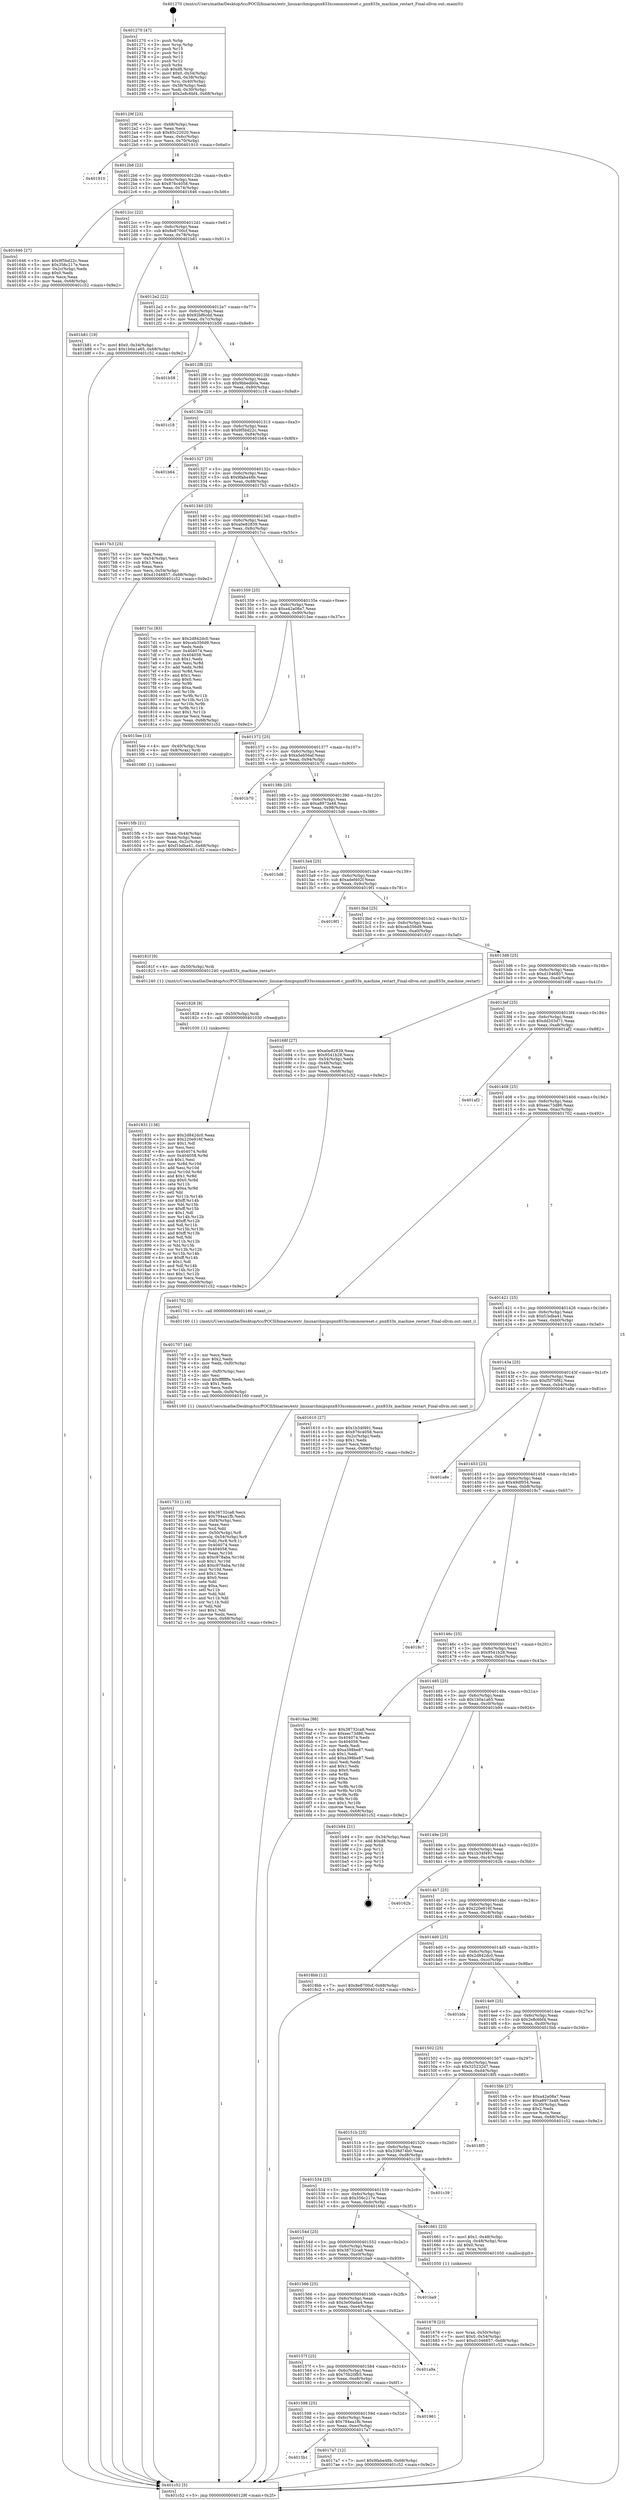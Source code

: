 digraph "0x401270" {
  label = "0x401270 (/mnt/c/Users/mathe/Desktop/tcc/POCII/binaries/extr_linuxarchmipspnx833xcommonreset.c_pnx833x_machine_restart_Final-ollvm.out::main(0))"
  labelloc = "t"
  node[shape=record]

  Entry [label="",width=0.3,height=0.3,shape=circle,fillcolor=black,style=filled]
  "0x40129f" [label="{
     0x40129f [23]\l
     | [instrs]\l
     &nbsp;&nbsp;0x40129f \<+3\>: mov -0x68(%rbp),%eax\l
     &nbsp;&nbsp;0x4012a2 \<+2\>: mov %eax,%ecx\l
     &nbsp;&nbsp;0x4012a4 \<+6\>: sub $0x85c22020,%ecx\l
     &nbsp;&nbsp;0x4012aa \<+3\>: mov %eax,-0x6c(%rbp)\l
     &nbsp;&nbsp;0x4012ad \<+3\>: mov %ecx,-0x70(%rbp)\l
     &nbsp;&nbsp;0x4012b0 \<+6\>: je 0000000000401910 \<main+0x6a0\>\l
  }"]
  "0x401910" [label="{
     0x401910\l
  }", style=dashed]
  "0x4012b6" [label="{
     0x4012b6 [22]\l
     | [instrs]\l
     &nbsp;&nbsp;0x4012b6 \<+5\>: jmp 00000000004012bb \<main+0x4b\>\l
     &nbsp;&nbsp;0x4012bb \<+3\>: mov -0x6c(%rbp),%eax\l
     &nbsp;&nbsp;0x4012be \<+5\>: sub $0x876c4058,%eax\l
     &nbsp;&nbsp;0x4012c3 \<+3\>: mov %eax,-0x74(%rbp)\l
     &nbsp;&nbsp;0x4012c6 \<+6\>: je 0000000000401646 \<main+0x3d6\>\l
  }"]
  Exit [label="",width=0.3,height=0.3,shape=circle,fillcolor=black,style=filled,peripheries=2]
  "0x401646" [label="{
     0x401646 [27]\l
     | [instrs]\l
     &nbsp;&nbsp;0x401646 \<+5\>: mov $0x9f5bd22c,%eax\l
     &nbsp;&nbsp;0x40164b \<+5\>: mov $0x356c217e,%ecx\l
     &nbsp;&nbsp;0x401650 \<+3\>: mov -0x2c(%rbp),%edx\l
     &nbsp;&nbsp;0x401653 \<+3\>: cmp $0x0,%edx\l
     &nbsp;&nbsp;0x401656 \<+3\>: cmove %ecx,%eax\l
     &nbsp;&nbsp;0x401659 \<+3\>: mov %eax,-0x68(%rbp)\l
     &nbsp;&nbsp;0x40165c \<+5\>: jmp 0000000000401c52 \<main+0x9e2\>\l
  }"]
  "0x4012cc" [label="{
     0x4012cc [22]\l
     | [instrs]\l
     &nbsp;&nbsp;0x4012cc \<+5\>: jmp 00000000004012d1 \<main+0x61\>\l
     &nbsp;&nbsp;0x4012d1 \<+3\>: mov -0x6c(%rbp),%eax\l
     &nbsp;&nbsp;0x4012d4 \<+5\>: sub $0x8e8700cf,%eax\l
     &nbsp;&nbsp;0x4012d9 \<+3\>: mov %eax,-0x78(%rbp)\l
     &nbsp;&nbsp;0x4012dc \<+6\>: je 0000000000401b81 \<main+0x911\>\l
  }"]
  "0x401831" [label="{
     0x401831 [138]\l
     | [instrs]\l
     &nbsp;&nbsp;0x401831 \<+5\>: mov $0x2d842dc0,%eax\l
     &nbsp;&nbsp;0x401836 \<+5\>: mov $0x220e916f,%ecx\l
     &nbsp;&nbsp;0x40183b \<+2\>: mov $0x1,%dl\l
     &nbsp;&nbsp;0x40183d \<+2\>: xor %esi,%esi\l
     &nbsp;&nbsp;0x40183f \<+8\>: mov 0x404074,%r8d\l
     &nbsp;&nbsp;0x401847 \<+8\>: mov 0x404058,%r9d\l
     &nbsp;&nbsp;0x40184f \<+3\>: sub $0x1,%esi\l
     &nbsp;&nbsp;0x401852 \<+3\>: mov %r8d,%r10d\l
     &nbsp;&nbsp;0x401855 \<+3\>: add %esi,%r10d\l
     &nbsp;&nbsp;0x401858 \<+4\>: imul %r10d,%r8d\l
     &nbsp;&nbsp;0x40185c \<+4\>: and $0x1,%r8d\l
     &nbsp;&nbsp;0x401860 \<+4\>: cmp $0x0,%r8d\l
     &nbsp;&nbsp;0x401864 \<+4\>: sete %r11b\l
     &nbsp;&nbsp;0x401868 \<+4\>: cmp $0xa,%r9d\l
     &nbsp;&nbsp;0x40186c \<+3\>: setl %bl\l
     &nbsp;&nbsp;0x40186f \<+3\>: mov %r11b,%r14b\l
     &nbsp;&nbsp;0x401872 \<+4\>: xor $0xff,%r14b\l
     &nbsp;&nbsp;0x401876 \<+3\>: mov %bl,%r15b\l
     &nbsp;&nbsp;0x401879 \<+4\>: xor $0xff,%r15b\l
     &nbsp;&nbsp;0x40187d \<+3\>: xor $0x1,%dl\l
     &nbsp;&nbsp;0x401880 \<+3\>: mov %r14b,%r12b\l
     &nbsp;&nbsp;0x401883 \<+4\>: and $0xff,%r12b\l
     &nbsp;&nbsp;0x401887 \<+3\>: and %dl,%r11b\l
     &nbsp;&nbsp;0x40188a \<+3\>: mov %r15b,%r13b\l
     &nbsp;&nbsp;0x40188d \<+4\>: and $0xff,%r13b\l
     &nbsp;&nbsp;0x401891 \<+2\>: and %dl,%bl\l
     &nbsp;&nbsp;0x401893 \<+3\>: or %r11b,%r12b\l
     &nbsp;&nbsp;0x401896 \<+3\>: or %bl,%r13b\l
     &nbsp;&nbsp;0x401899 \<+3\>: xor %r13b,%r12b\l
     &nbsp;&nbsp;0x40189c \<+3\>: or %r15b,%r14b\l
     &nbsp;&nbsp;0x40189f \<+4\>: xor $0xff,%r14b\l
     &nbsp;&nbsp;0x4018a3 \<+3\>: or $0x1,%dl\l
     &nbsp;&nbsp;0x4018a6 \<+3\>: and %dl,%r14b\l
     &nbsp;&nbsp;0x4018a9 \<+3\>: or %r14b,%r12b\l
     &nbsp;&nbsp;0x4018ac \<+4\>: test $0x1,%r12b\l
     &nbsp;&nbsp;0x4018b0 \<+3\>: cmovne %ecx,%eax\l
     &nbsp;&nbsp;0x4018b3 \<+3\>: mov %eax,-0x68(%rbp)\l
     &nbsp;&nbsp;0x4018b6 \<+5\>: jmp 0000000000401c52 \<main+0x9e2\>\l
  }"]
  "0x401b81" [label="{
     0x401b81 [19]\l
     | [instrs]\l
     &nbsp;&nbsp;0x401b81 \<+7\>: movl $0x0,-0x34(%rbp)\l
     &nbsp;&nbsp;0x401b88 \<+7\>: movl $0x1b0a1a65,-0x68(%rbp)\l
     &nbsp;&nbsp;0x401b8f \<+5\>: jmp 0000000000401c52 \<main+0x9e2\>\l
  }"]
  "0x4012e2" [label="{
     0x4012e2 [22]\l
     | [instrs]\l
     &nbsp;&nbsp;0x4012e2 \<+5\>: jmp 00000000004012e7 \<main+0x77\>\l
     &nbsp;&nbsp;0x4012e7 \<+3\>: mov -0x6c(%rbp),%eax\l
     &nbsp;&nbsp;0x4012ea \<+5\>: sub $0x92bf6cdd,%eax\l
     &nbsp;&nbsp;0x4012ef \<+3\>: mov %eax,-0x7c(%rbp)\l
     &nbsp;&nbsp;0x4012f2 \<+6\>: je 0000000000401b58 \<main+0x8e8\>\l
  }"]
  "0x401828" [label="{
     0x401828 [9]\l
     | [instrs]\l
     &nbsp;&nbsp;0x401828 \<+4\>: mov -0x50(%rbp),%rdi\l
     &nbsp;&nbsp;0x40182c \<+5\>: call 0000000000401030 \<free@plt\>\l
     | [calls]\l
     &nbsp;&nbsp;0x401030 \{1\} (unknown)\l
  }"]
  "0x401b58" [label="{
     0x401b58\l
  }", style=dashed]
  "0x4012f8" [label="{
     0x4012f8 [22]\l
     | [instrs]\l
     &nbsp;&nbsp;0x4012f8 \<+5\>: jmp 00000000004012fd \<main+0x8d\>\l
     &nbsp;&nbsp;0x4012fd \<+3\>: mov -0x6c(%rbp),%eax\l
     &nbsp;&nbsp;0x401300 \<+5\>: sub $0x9bbedb0a,%eax\l
     &nbsp;&nbsp;0x401305 \<+3\>: mov %eax,-0x80(%rbp)\l
     &nbsp;&nbsp;0x401308 \<+6\>: je 0000000000401c18 \<main+0x9a8\>\l
  }"]
  "0x4015b1" [label="{
     0x4015b1\l
  }", style=dashed]
  "0x401c18" [label="{
     0x401c18\l
  }", style=dashed]
  "0x40130e" [label="{
     0x40130e [25]\l
     | [instrs]\l
     &nbsp;&nbsp;0x40130e \<+5\>: jmp 0000000000401313 \<main+0xa3\>\l
     &nbsp;&nbsp;0x401313 \<+3\>: mov -0x6c(%rbp),%eax\l
     &nbsp;&nbsp;0x401316 \<+5\>: sub $0x9f5bd22c,%eax\l
     &nbsp;&nbsp;0x40131b \<+6\>: mov %eax,-0x84(%rbp)\l
     &nbsp;&nbsp;0x401321 \<+6\>: je 0000000000401b64 \<main+0x8f4\>\l
  }"]
  "0x4017a7" [label="{
     0x4017a7 [12]\l
     | [instrs]\l
     &nbsp;&nbsp;0x4017a7 \<+7\>: movl $0x9faba48b,-0x68(%rbp)\l
     &nbsp;&nbsp;0x4017ae \<+5\>: jmp 0000000000401c52 \<main+0x9e2\>\l
  }"]
  "0x401b64" [label="{
     0x401b64\l
  }", style=dashed]
  "0x401327" [label="{
     0x401327 [25]\l
     | [instrs]\l
     &nbsp;&nbsp;0x401327 \<+5\>: jmp 000000000040132c \<main+0xbc\>\l
     &nbsp;&nbsp;0x40132c \<+3\>: mov -0x6c(%rbp),%eax\l
     &nbsp;&nbsp;0x40132f \<+5\>: sub $0x9faba48b,%eax\l
     &nbsp;&nbsp;0x401334 \<+6\>: mov %eax,-0x88(%rbp)\l
     &nbsp;&nbsp;0x40133a \<+6\>: je 00000000004017b3 \<main+0x543\>\l
  }"]
  "0x401598" [label="{
     0x401598 [25]\l
     | [instrs]\l
     &nbsp;&nbsp;0x401598 \<+5\>: jmp 000000000040159d \<main+0x32d\>\l
     &nbsp;&nbsp;0x40159d \<+3\>: mov -0x6c(%rbp),%eax\l
     &nbsp;&nbsp;0x4015a0 \<+5\>: sub $0x794aa1fb,%eax\l
     &nbsp;&nbsp;0x4015a5 \<+6\>: mov %eax,-0xec(%rbp)\l
     &nbsp;&nbsp;0x4015ab \<+6\>: je 00000000004017a7 \<main+0x537\>\l
  }"]
  "0x4017b3" [label="{
     0x4017b3 [25]\l
     | [instrs]\l
     &nbsp;&nbsp;0x4017b3 \<+2\>: xor %eax,%eax\l
     &nbsp;&nbsp;0x4017b5 \<+3\>: mov -0x54(%rbp),%ecx\l
     &nbsp;&nbsp;0x4017b8 \<+3\>: sub $0x1,%eax\l
     &nbsp;&nbsp;0x4017bb \<+2\>: sub %eax,%ecx\l
     &nbsp;&nbsp;0x4017bd \<+3\>: mov %ecx,-0x54(%rbp)\l
     &nbsp;&nbsp;0x4017c0 \<+7\>: movl $0xd1046857,-0x68(%rbp)\l
     &nbsp;&nbsp;0x4017c7 \<+5\>: jmp 0000000000401c52 \<main+0x9e2\>\l
  }"]
  "0x401340" [label="{
     0x401340 [25]\l
     | [instrs]\l
     &nbsp;&nbsp;0x401340 \<+5\>: jmp 0000000000401345 \<main+0xd5\>\l
     &nbsp;&nbsp;0x401345 \<+3\>: mov -0x6c(%rbp),%eax\l
     &nbsp;&nbsp;0x401348 \<+5\>: sub $0xa0e82839,%eax\l
     &nbsp;&nbsp;0x40134d \<+6\>: mov %eax,-0x8c(%rbp)\l
     &nbsp;&nbsp;0x401353 \<+6\>: je 00000000004017cc \<main+0x55c\>\l
  }"]
  "0x401961" [label="{
     0x401961\l
  }", style=dashed]
  "0x4017cc" [label="{
     0x4017cc [83]\l
     | [instrs]\l
     &nbsp;&nbsp;0x4017cc \<+5\>: mov $0x2d842dc0,%eax\l
     &nbsp;&nbsp;0x4017d1 \<+5\>: mov $0xceb356d9,%ecx\l
     &nbsp;&nbsp;0x4017d6 \<+2\>: xor %edx,%edx\l
     &nbsp;&nbsp;0x4017d8 \<+7\>: mov 0x404074,%esi\l
     &nbsp;&nbsp;0x4017df \<+7\>: mov 0x404058,%edi\l
     &nbsp;&nbsp;0x4017e6 \<+3\>: sub $0x1,%edx\l
     &nbsp;&nbsp;0x4017e9 \<+3\>: mov %esi,%r8d\l
     &nbsp;&nbsp;0x4017ec \<+3\>: add %edx,%r8d\l
     &nbsp;&nbsp;0x4017ef \<+4\>: imul %r8d,%esi\l
     &nbsp;&nbsp;0x4017f3 \<+3\>: and $0x1,%esi\l
     &nbsp;&nbsp;0x4017f6 \<+3\>: cmp $0x0,%esi\l
     &nbsp;&nbsp;0x4017f9 \<+4\>: sete %r9b\l
     &nbsp;&nbsp;0x4017fd \<+3\>: cmp $0xa,%edi\l
     &nbsp;&nbsp;0x401800 \<+4\>: setl %r10b\l
     &nbsp;&nbsp;0x401804 \<+3\>: mov %r9b,%r11b\l
     &nbsp;&nbsp;0x401807 \<+3\>: and %r10b,%r11b\l
     &nbsp;&nbsp;0x40180a \<+3\>: xor %r10b,%r9b\l
     &nbsp;&nbsp;0x40180d \<+3\>: or %r9b,%r11b\l
     &nbsp;&nbsp;0x401810 \<+4\>: test $0x1,%r11b\l
     &nbsp;&nbsp;0x401814 \<+3\>: cmovne %ecx,%eax\l
     &nbsp;&nbsp;0x401817 \<+3\>: mov %eax,-0x68(%rbp)\l
     &nbsp;&nbsp;0x40181a \<+5\>: jmp 0000000000401c52 \<main+0x9e2\>\l
  }"]
  "0x401359" [label="{
     0x401359 [25]\l
     | [instrs]\l
     &nbsp;&nbsp;0x401359 \<+5\>: jmp 000000000040135e \<main+0xee\>\l
     &nbsp;&nbsp;0x40135e \<+3\>: mov -0x6c(%rbp),%eax\l
     &nbsp;&nbsp;0x401361 \<+5\>: sub $0xa42a08a7,%eax\l
     &nbsp;&nbsp;0x401366 \<+6\>: mov %eax,-0x90(%rbp)\l
     &nbsp;&nbsp;0x40136c \<+6\>: je 00000000004015ee \<main+0x37e\>\l
  }"]
  "0x40157f" [label="{
     0x40157f [25]\l
     | [instrs]\l
     &nbsp;&nbsp;0x40157f \<+5\>: jmp 0000000000401584 \<main+0x314\>\l
     &nbsp;&nbsp;0x401584 \<+3\>: mov -0x6c(%rbp),%eax\l
     &nbsp;&nbsp;0x401587 \<+5\>: sub $0x75b20fb5,%eax\l
     &nbsp;&nbsp;0x40158c \<+6\>: mov %eax,-0xe8(%rbp)\l
     &nbsp;&nbsp;0x401592 \<+6\>: je 0000000000401961 \<main+0x6f1\>\l
  }"]
  "0x4015ee" [label="{
     0x4015ee [13]\l
     | [instrs]\l
     &nbsp;&nbsp;0x4015ee \<+4\>: mov -0x40(%rbp),%rax\l
     &nbsp;&nbsp;0x4015f2 \<+4\>: mov 0x8(%rax),%rdi\l
     &nbsp;&nbsp;0x4015f6 \<+5\>: call 0000000000401060 \<atoi@plt\>\l
     | [calls]\l
     &nbsp;&nbsp;0x401060 \{1\} (unknown)\l
  }"]
  "0x401372" [label="{
     0x401372 [25]\l
     | [instrs]\l
     &nbsp;&nbsp;0x401372 \<+5\>: jmp 0000000000401377 \<main+0x107\>\l
     &nbsp;&nbsp;0x401377 \<+3\>: mov -0x6c(%rbp),%eax\l
     &nbsp;&nbsp;0x40137a \<+5\>: sub $0xa5eb56af,%eax\l
     &nbsp;&nbsp;0x40137f \<+6\>: mov %eax,-0x94(%rbp)\l
     &nbsp;&nbsp;0x401385 \<+6\>: je 0000000000401b70 \<main+0x900\>\l
  }"]
  "0x401a9a" [label="{
     0x401a9a\l
  }", style=dashed]
  "0x401b70" [label="{
     0x401b70\l
  }", style=dashed]
  "0x40138b" [label="{
     0x40138b [25]\l
     | [instrs]\l
     &nbsp;&nbsp;0x40138b \<+5\>: jmp 0000000000401390 \<main+0x120\>\l
     &nbsp;&nbsp;0x401390 \<+3\>: mov -0x6c(%rbp),%eax\l
     &nbsp;&nbsp;0x401393 \<+5\>: sub $0xa8973a48,%eax\l
     &nbsp;&nbsp;0x401398 \<+6\>: mov %eax,-0x98(%rbp)\l
     &nbsp;&nbsp;0x40139e \<+6\>: je 00000000004015d6 \<main+0x366\>\l
  }"]
  "0x401566" [label="{
     0x401566 [25]\l
     | [instrs]\l
     &nbsp;&nbsp;0x401566 \<+5\>: jmp 000000000040156b \<main+0x2fb\>\l
     &nbsp;&nbsp;0x40156b \<+3\>: mov -0x6c(%rbp),%eax\l
     &nbsp;&nbsp;0x40156e \<+5\>: sub $0x3e00ada4,%eax\l
     &nbsp;&nbsp;0x401573 \<+6\>: mov %eax,-0xe4(%rbp)\l
     &nbsp;&nbsp;0x401579 \<+6\>: je 0000000000401a9a \<main+0x82a\>\l
  }"]
  "0x4015d6" [label="{
     0x4015d6\l
  }", style=dashed]
  "0x4013a4" [label="{
     0x4013a4 [25]\l
     | [instrs]\l
     &nbsp;&nbsp;0x4013a4 \<+5\>: jmp 00000000004013a9 \<main+0x139\>\l
     &nbsp;&nbsp;0x4013a9 \<+3\>: mov -0x6c(%rbp),%eax\l
     &nbsp;&nbsp;0x4013ac \<+5\>: sub $0xadef402f,%eax\l
     &nbsp;&nbsp;0x4013b1 \<+6\>: mov %eax,-0x9c(%rbp)\l
     &nbsp;&nbsp;0x4013b7 \<+6\>: je 00000000004019f1 \<main+0x781\>\l
  }"]
  "0x401ba9" [label="{
     0x401ba9\l
  }", style=dashed]
  "0x4019f1" [label="{
     0x4019f1\l
  }", style=dashed]
  "0x4013bd" [label="{
     0x4013bd [25]\l
     | [instrs]\l
     &nbsp;&nbsp;0x4013bd \<+5\>: jmp 00000000004013c2 \<main+0x152\>\l
     &nbsp;&nbsp;0x4013c2 \<+3\>: mov -0x6c(%rbp),%eax\l
     &nbsp;&nbsp;0x4013c5 \<+5\>: sub $0xceb356d9,%eax\l
     &nbsp;&nbsp;0x4013ca \<+6\>: mov %eax,-0xa0(%rbp)\l
     &nbsp;&nbsp;0x4013d0 \<+6\>: je 000000000040181f \<main+0x5af\>\l
  }"]
  "0x401733" [label="{
     0x401733 [116]\l
     | [instrs]\l
     &nbsp;&nbsp;0x401733 \<+5\>: mov $0x38732ca8,%ecx\l
     &nbsp;&nbsp;0x401738 \<+5\>: mov $0x794aa1fb,%edx\l
     &nbsp;&nbsp;0x40173d \<+6\>: mov -0xf4(%rbp),%esi\l
     &nbsp;&nbsp;0x401743 \<+3\>: imul %eax,%esi\l
     &nbsp;&nbsp;0x401746 \<+3\>: mov %sil,%dil\l
     &nbsp;&nbsp;0x401749 \<+4\>: mov -0x50(%rbp),%r8\l
     &nbsp;&nbsp;0x40174d \<+4\>: movslq -0x54(%rbp),%r9\l
     &nbsp;&nbsp;0x401751 \<+4\>: mov %dil,(%r8,%r9,1)\l
     &nbsp;&nbsp;0x401755 \<+7\>: mov 0x404074,%eax\l
     &nbsp;&nbsp;0x40175c \<+7\>: mov 0x404058,%esi\l
     &nbsp;&nbsp;0x401763 \<+3\>: mov %eax,%r10d\l
     &nbsp;&nbsp;0x401766 \<+7\>: sub $0xc978aba,%r10d\l
     &nbsp;&nbsp;0x40176d \<+4\>: sub $0x1,%r10d\l
     &nbsp;&nbsp;0x401771 \<+7\>: add $0xc978aba,%r10d\l
     &nbsp;&nbsp;0x401778 \<+4\>: imul %r10d,%eax\l
     &nbsp;&nbsp;0x40177c \<+3\>: and $0x1,%eax\l
     &nbsp;&nbsp;0x40177f \<+3\>: cmp $0x0,%eax\l
     &nbsp;&nbsp;0x401782 \<+4\>: sete %dil\l
     &nbsp;&nbsp;0x401786 \<+3\>: cmp $0xa,%esi\l
     &nbsp;&nbsp;0x401789 \<+4\>: setl %r11b\l
     &nbsp;&nbsp;0x40178d \<+3\>: mov %dil,%bl\l
     &nbsp;&nbsp;0x401790 \<+3\>: and %r11b,%bl\l
     &nbsp;&nbsp;0x401793 \<+3\>: xor %r11b,%dil\l
     &nbsp;&nbsp;0x401796 \<+3\>: or %dil,%bl\l
     &nbsp;&nbsp;0x401799 \<+3\>: test $0x1,%bl\l
     &nbsp;&nbsp;0x40179c \<+3\>: cmovne %edx,%ecx\l
     &nbsp;&nbsp;0x40179f \<+3\>: mov %ecx,-0x68(%rbp)\l
     &nbsp;&nbsp;0x4017a2 \<+5\>: jmp 0000000000401c52 \<main+0x9e2\>\l
  }"]
  "0x40181f" [label="{
     0x40181f [9]\l
     | [instrs]\l
     &nbsp;&nbsp;0x40181f \<+4\>: mov -0x50(%rbp),%rdi\l
     &nbsp;&nbsp;0x401823 \<+5\>: call 0000000000401240 \<pnx833x_machine_restart\>\l
     | [calls]\l
     &nbsp;&nbsp;0x401240 \{1\} (/mnt/c/Users/mathe/Desktop/tcc/POCII/binaries/extr_linuxarchmipspnx833xcommonreset.c_pnx833x_machine_restart_Final-ollvm.out::pnx833x_machine_restart)\l
  }"]
  "0x4013d6" [label="{
     0x4013d6 [25]\l
     | [instrs]\l
     &nbsp;&nbsp;0x4013d6 \<+5\>: jmp 00000000004013db \<main+0x16b\>\l
     &nbsp;&nbsp;0x4013db \<+3\>: mov -0x6c(%rbp),%eax\l
     &nbsp;&nbsp;0x4013de \<+5\>: sub $0xd1046857,%eax\l
     &nbsp;&nbsp;0x4013e3 \<+6\>: mov %eax,-0xa4(%rbp)\l
     &nbsp;&nbsp;0x4013e9 \<+6\>: je 000000000040168f \<main+0x41f\>\l
  }"]
  "0x401707" [label="{
     0x401707 [44]\l
     | [instrs]\l
     &nbsp;&nbsp;0x401707 \<+2\>: xor %ecx,%ecx\l
     &nbsp;&nbsp;0x401709 \<+5\>: mov $0x2,%edx\l
     &nbsp;&nbsp;0x40170e \<+6\>: mov %edx,-0xf0(%rbp)\l
     &nbsp;&nbsp;0x401714 \<+1\>: cltd\l
     &nbsp;&nbsp;0x401715 \<+6\>: mov -0xf0(%rbp),%esi\l
     &nbsp;&nbsp;0x40171b \<+2\>: idiv %esi\l
     &nbsp;&nbsp;0x40171d \<+6\>: imul $0xfffffffe,%edx,%edx\l
     &nbsp;&nbsp;0x401723 \<+3\>: sub $0x1,%ecx\l
     &nbsp;&nbsp;0x401726 \<+2\>: sub %ecx,%edx\l
     &nbsp;&nbsp;0x401728 \<+6\>: mov %edx,-0xf4(%rbp)\l
     &nbsp;&nbsp;0x40172e \<+5\>: call 0000000000401160 \<next_i\>\l
     | [calls]\l
     &nbsp;&nbsp;0x401160 \{1\} (/mnt/c/Users/mathe/Desktop/tcc/POCII/binaries/extr_linuxarchmipspnx833xcommonreset.c_pnx833x_machine_restart_Final-ollvm.out::next_i)\l
  }"]
  "0x40168f" [label="{
     0x40168f [27]\l
     | [instrs]\l
     &nbsp;&nbsp;0x40168f \<+5\>: mov $0xa0e82839,%eax\l
     &nbsp;&nbsp;0x401694 \<+5\>: mov $0x9541b28,%ecx\l
     &nbsp;&nbsp;0x401699 \<+3\>: mov -0x54(%rbp),%edx\l
     &nbsp;&nbsp;0x40169c \<+3\>: cmp -0x48(%rbp),%edx\l
     &nbsp;&nbsp;0x40169f \<+3\>: cmovl %ecx,%eax\l
     &nbsp;&nbsp;0x4016a2 \<+3\>: mov %eax,-0x68(%rbp)\l
     &nbsp;&nbsp;0x4016a5 \<+5\>: jmp 0000000000401c52 \<main+0x9e2\>\l
  }"]
  "0x4013ef" [label="{
     0x4013ef [25]\l
     | [instrs]\l
     &nbsp;&nbsp;0x4013ef \<+5\>: jmp 00000000004013f4 \<main+0x184\>\l
     &nbsp;&nbsp;0x4013f4 \<+3\>: mov -0x6c(%rbp),%eax\l
     &nbsp;&nbsp;0x4013f7 \<+5\>: sub $0xdd203d71,%eax\l
     &nbsp;&nbsp;0x4013fc \<+6\>: mov %eax,-0xa8(%rbp)\l
     &nbsp;&nbsp;0x401402 \<+6\>: je 0000000000401af2 \<main+0x882\>\l
  }"]
  "0x401678" [label="{
     0x401678 [23]\l
     | [instrs]\l
     &nbsp;&nbsp;0x401678 \<+4\>: mov %rax,-0x50(%rbp)\l
     &nbsp;&nbsp;0x40167c \<+7\>: movl $0x0,-0x54(%rbp)\l
     &nbsp;&nbsp;0x401683 \<+7\>: movl $0xd1046857,-0x68(%rbp)\l
     &nbsp;&nbsp;0x40168a \<+5\>: jmp 0000000000401c52 \<main+0x9e2\>\l
  }"]
  "0x401af2" [label="{
     0x401af2\l
  }", style=dashed]
  "0x401408" [label="{
     0x401408 [25]\l
     | [instrs]\l
     &nbsp;&nbsp;0x401408 \<+5\>: jmp 000000000040140d \<main+0x19d\>\l
     &nbsp;&nbsp;0x40140d \<+3\>: mov -0x6c(%rbp),%eax\l
     &nbsp;&nbsp;0x401410 \<+5\>: sub $0xeec73d86,%eax\l
     &nbsp;&nbsp;0x401415 \<+6\>: mov %eax,-0xac(%rbp)\l
     &nbsp;&nbsp;0x40141b \<+6\>: je 0000000000401702 \<main+0x492\>\l
  }"]
  "0x40154d" [label="{
     0x40154d [25]\l
     | [instrs]\l
     &nbsp;&nbsp;0x40154d \<+5\>: jmp 0000000000401552 \<main+0x2e2\>\l
     &nbsp;&nbsp;0x401552 \<+3\>: mov -0x6c(%rbp),%eax\l
     &nbsp;&nbsp;0x401555 \<+5\>: sub $0x38732ca8,%eax\l
     &nbsp;&nbsp;0x40155a \<+6\>: mov %eax,-0xe0(%rbp)\l
     &nbsp;&nbsp;0x401560 \<+6\>: je 0000000000401ba9 \<main+0x939\>\l
  }"]
  "0x401702" [label="{
     0x401702 [5]\l
     | [instrs]\l
     &nbsp;&nbsp;0x401702 \<+5\>: call 0000000000401160 \<next_i\>\l
     | [calls]\l
     &nbsp;&nbsp;0x401160 \{1\} (/mnt/c/Users/mathe/Desktop/tcc/POCII/binaries/extr_linuxarchmipspnx833xcommonreset.c_pnx833x_machine_restart_Final-ollvm.out::next_i)\l
  }"]
  "0x401421" [label="{
     0x401421 [25]\l
     | [instrs]\l
     &nbsp;&nbsp;0x401421 \<+5\>: jmp 0000000000401426 \<main+0x1b6\>\l
     &nbsp;&nbsp;0x401426 \<+3\>: mov -0x6c(%rbp),%eax\l
     &nbsp;&nbsp;0x401429 \<+5\>: sub $0xf1bdba41,%eax\l
     &nbsp;&nbsp;0x40142e \<+6\>: mov %eax,-0xb0(%rbp)\l
     &nbsp;&nbsp;0x401434 \<+6\>: je 0000000000401610 \<main+0x3a0\>\l
  }"]
  "0x401661" [label="{
     0x401661 [23]\l
     | [instrs]\l
     &nbsp;&nbsp;0x401661 \<+7\>: movl $0x1,-0x48(%rbp)\l
     &nbsp;&nbsp;0x401668 \<+4\>: movslq -0x48(%rbp),%rax\l
     &nbsp;&nbsp;0x40166c \<+4\>: shl $0x0,%rax\l
     &nbsp;&nbsp;0x401670 \<+3\>: mov %rax,%rdi\l
     &nbsp;&nbsp;0x401673 \<+5\>: call 0000000000401050 \<malloc@plt\>\l
     | [calls]\l
     &nbsp;&nbsp;0x401050 \{1\} (unknown)\l
  }"]
  "0x401610" [label="{
     0x401610 [27]\l
     | [instrs]\l
     &nbsp;&nbsp;0x401610 \<+5\>: mov $0x1b34f491,%eax\l
     &nbsp;&nbsp;0x401615 \<+5\>: mov $0x876c4058,%ecx\l
     &nbsp;&nbsp;0x40161a \<+3\>: mov -0x2c(%rbp),%edx\l
     &nbsp;&nbsp;0x40161d \<+3\>: cmp $0x1,%edx\l
     &nbsp;&nbsp;0x401620 \<+3\>: cmovl %ecx,%eax\l
     &nbsp;&nbsp;0x401623 \<+3\>: mov %eax,-0x68(%rbp)\l
     &nbsp;&nbsp;0x401626 \<+5\>: jmp 0000000000401c52 \<main+0x9e2\>\l
  }"]
  "0x40143a" [label="{
     0x40143a [25]\l
     | [instrs]\l
     &nbsp;&nbsp;0x40143a \<+5\>: jmp 000000000040143f \<main+0x1cf\>\l
     &nbsp;&nbsp;0x40143f \<+3\>: mov -0x6c(%rbp),%eax\l
     &nbsp;&nbsp;0x401442 \<+5\>: sub $0xf5f70f92,%eax\l
     &nbsp;&nbsp;0x401447 \<+6\>: mov %eax,-0xb4(%rbp)\l
     &nbsp;&nbsp;0x40144d \<+6\>: je 0000000000401a8e \<main+0x81e\>\l
  }"]
  "0x401534" [label="{
     0x401534 [25]\l
     | [instrs]\l
     &nbsp;&nbsp;0x401534 \<+5\>: jmp 0000000000401539 \<main+0x2c9\>\l
     &nbsp;&nbsp;0x401539 \<+3\>: mov -0x6c(%rbp),%eax\l
     &nbsp;&nbsp;0x40153c \<+5\>: sub $0x356c217e,%eax\l
     &nbsp;&nbsp;0x401541 \<+6\>: mov %eax,-0xdc(%rbp)\l
     &nbsp;&nbsp;0x401547 \<+6\>: je 0000000000401661 \<main+0x3f1\>\l
  }"]
  "0x401a8e" [label="{
     0x401a8e\l
  }", style=dashed]
  "0x401453" [label="{
     0x401453 [25]\l
     | [instrs]\l
     &nbsp;&nbsp;0x401453 \<+5\>: jmp 0000000000401458 \<main+0x1e8\>\l
     &nbsp;&nbsp;0x401458 \<+3\>: mov -0x6c(%rbp),%eax\l
     &nbsp;&nbsp;0x40145b \<+5\>: sub $0x49df054,%eax\l
     &nbsp;&nbsp;0x401460 \<+6\>: mov %eax,-0xb8(%rbp)\l
     &nbsp;&nbsp;0x401466 \<+6\>: je 00000000004018c7 \<main+0x657\>\l
  }"]
  "0x401c39" [label="{
     0x401c39\l
  }", style=dashed]
  "0x4018c7" [label="{
     0x4018c7\l
  }", style=dashed]
  "0x40146c" [label="{
     0x40146c [25]\l
     | [instrs]\l
     &nbsp;&nbsp;0x40146c \<+5\>: jmp 0000000000401471 \<main+0x201\>\l
     &nbsp;&nbsp;0x401471 \<+3\>: mov -0x6c(%rbp),%eax\l
     &nbsp;&nbsp;0x401474 \<+5\>: sub $0x9541b28,%eax\l
     &nbsp;&nbsp;0x401479 \<+6\>: mov %eax,-0xbc(%rbp)\l
     &nbsp;&nbsp;0x40147f \<+6\>: je 00000000004016aa \<main+0x43a\>\l
  }"]
  "0x40151b" [label="{
     0x40151b [25]\l
     | [instrs]\l
     &nbsp;&nbsp;0x40151b \<+5\>: jmp 0000000000401520 \<main+0x2b0\>\l
     &nbsp;&nbsp;0x401520 \<+3\>: mov -0x6c(%rbp),%eax\l
     &nbsp;&nbsp;0x401523 \<+5\>: sub $0x338d74b0,%eax\l
     &nbsp;&nbsp;0x401528 \<+6\>: mov %eax,-0xd8(%rbp)\l
     &nbsp;&nbsp;0x40152e \<+6\>: je 0000000000401c39 \<main+0x9c9\>\l
  }"]
  "0x4016aa" [label="{
     0x4016aa [88]\l
     | [instrs]\l
     &nbsp;&nbsp;0x4016aa \<+5\>: mov $0x38732ca8,%eax\l
     &nbsp;&nbsp;0x4016af \<+5\>: mov $0xeec73d86,%ecx\l
     &nbsp;&nbsp;0x4016b4 \<+7\>: mov 0x404074,%edx\l
     &nbsp;&nbsp;0x4016bb \<+7\>: mov 0x404058,%esi\l
     &nbsp;&nbsp;0x4016c2 \<+2\>: mov %edx,%edi\l
     &nbsp;&nbsp;0x4016c4 \<+6\>: sub $0xa398be87,%edi\l
     &nbsp;&nbsp;0x4016ca \<+3\>: sub $0x1,%edi\l
     &nbsp;&nbsp;0x4016cd \<+6\>: add $0xa398be87,%edi\l
     &nbsp;&nbsp;0x4016d3 \<+3\>: imul %edi,%edx\l
     &nbsp;&nbsp;0x4016d6 \<+3\>: and $0x1,%edx\l
     &nbsp;&nbsp;0x4016d9 \<+3\>: cmp $0x0,%edx\l
     &nbsp;&nbsp;0x4016dc \<+4\>: sete %r8b\l
     &nbsp;&nbsp;0x4016e0 \<+3\>: cmp $0xa,%esi\l
     &nbsp;&nbsp;0x4016e3 \<+4\>: setl %r9b\l
     &nbsp;&nbsp;0x4016e7 \<+3\>: mov %r8b,%r10b\l
     &nbsp;&nbsp;0x4016ea \<+3\>: and %r9b,%r10b\l
     &nbsp;&nbsp;0x4016ed \<+3\>: xor %r9b,%r8b\l
     &nbsp;&nbsp;0x4016f0 \<+3\>: or %r8b,%r10b\l
     &nbsp;&nbsp;0x4016f3 \<+4\>: test $0x1,%r10b\l
     &nbsp;&nbsp;0x4016f7 \<+3\>: cmovne %ecx,%eax\l
     &nbsp;&nbsp;0x4016fa \<+3\>: mov %eax,-0x68(%rbp)\l
     &nbsp;&nbsp;0x4016fd \<+5\>: jmp 0000000000401c52 \<main+0x9e2\>\l
  }"]
  "0x401485" [label="{
     0x401485 [25]\l
     | [instrs]\l
     &nbsp;&nbsp;0x401485 \<+5\>: jmp 000000000040148a \<main+0x21a\>\l
     &nbsp;&nbsp;0x40148a \<+3\>: mov -0x6c(%rbp),%eax\l
     &nbsp;&nbsp;0x40148d \<+5\>: sub $0x1b0a1a65,%eax\l
     &nbsp;&nbsp;0x401492 \<+6\>: mov %eax,-0xc0(%rbp)\l
     &nbsp;&nbsp;0x401498 \<+6\>: je 0000000000401b94 \<main+0x924\>\l
  }"]
  "0x4018f5" [label="{
     0x4018f5\l
  }", style=dashed]
  "0x401b94" [label="{
     0x401b94 [21]\l
     | [instrs]\l
     &nbsp;&nbsp;0x401b94 \<+3\>: mov -0x34(%rbp),%eax\l
     &nbsp;&nbsp;0x401b97 \<+7\>: add $0xd8,%rsp\l
     &nbsp;&nbsp;0x401b9e \<+1\>: pop %rbx\l
     &nbsp;&nbsp;0x401b9f \<+2\>: pop %r12\l
     &nbsp;&nbsp;0x401ba1 \<+2\>: pop %r13\l
     &nbsp;&nbsp;0x401ba3 \<+2\>: pop %r14\l
     &nbsp;&nbsp;0x401ba5 \<+2\>: pop %r15\l
     &nbsp;&nbsp;0x401ba7 \<+1\>: pop %rbp\l
     &nbsp;&nbsp;0x401ba8 \<+1\>: ret\l
  }"]
  "0x40149e" [label="{
     0x40149e [25]\l
     | [instrs]\l
     &nbsp;&nbsp;0x40149e \<+5\>: jmp 00000000004014a3 \<main+0x233\>\l
     &nbsp;&nbsp;0x4014a3 \<+3\>: mov -0x6c(%rbp),%eax\l
     &nbsp;&nbsp;0x4014a6 \<+5\>: sub $0x1b34f491,%eax\l
     &nbsp;&nbsp;0x4014ab \<+6\>: mov %eax,-0xc4(%rbp)\l
     &nbsp;&nbsp;0x4014b1 \<+6\>: je 000000000040162b \<main+0x3bb\>\l
  }"]
  "0x4015fb" [label="{
     0x4015fb [21]\l
     | [instrs]\l
     &nbsp;&nbsp;0x4015fb \<+3\>: mov %eax,-0x44(%rbp)\l
     &nbsp;&nbsp;0x4015fe \<+3\>: mov -0x44(%rbp),%eax\l
     &nbsp;&nbsp;0x401601 \<+3\>: mov %eax,-0x2c(%rbp)\l
     &nbsp;&nbsp;0x401604 \<+7\>: movl $0xf1bdba41,-0x68(%rbp)\l
     &nbsp;&nbsp;0x40160b \<+5\>: jmp 0000000000401c52 \<main+0x9e2\>\l
  }"]
  "0x40162b" [label="{
     0x40162b\l
  }", style=dashed]
  "0x4014b7" [label="{
     0x4014b7 [25]\l
     | [instrs]\l
     &nbsp;&nbsp;0x4014b7 \<+5\>: jmp 00000000004014bc \<main+0x24c\>\l
     &nbsp;&nbsp;0x4014bc \<+3\>: mov -0x6c(%rbp),%eax\l
     &nbsp;&nbsp;0x4014bf \<+5\>: sub $0x220e916f,%eax\l
     &nbsp;&nbsp;0x4014c4 \<+6\>: mov %eax,-0xc8(%rbp)\l
     &nbsp;&nbsp;0x4014ca \<+6\>: je 00000000004018bb \<main+0x64b\>\l
  }"]
  "0x401270" [label="{
     0x401270 [47]\l
     | [instrs]\l
     &nbsp;&nbsp;0x401270 \<+1\>: push %rbp\l
     &nbsp;&nbsp;0x401271 \<+3\>: mov %rsp,%rbp\l
     &nbsp;&nbsp;0x401274 \<+2\>: push %r15\l
     &nbsp;&nbsp;0x401276 \<+2\>: push %r14\l
     &nbsp;&nbsp;0x401278 \<+2\>: push %r13\l
     &nbsp;&nbsp;0x40127a \<+2\>: push %r12\l
     &nbsp;&nbsp;0x40127c \<+1\>: push %rbx\l
     &nbsp;&nbsp;0x40127d \<+7\>: sub $0xd8,%rsp\l
     &nbsp;&nbsp;0x401284 \<+7\>: movl $0x0,-0x34(%rbp)\l
     &nbsp;&nbsp;0x40128b \<+3\>: mov %edi,-0x38(%rbp)\l
     &nbsp;&nbsp;0x40128e \<+4\>: mov %rsi,-0x40(%rbp)\l
     &nbsp;&nbsp;0x401292 \<+3\>: mov -0x38(%rbp),%edi\l
     &nbsp;&nbsp;0x401295 \<+3\>: mov %edi,-0x30(%rbp)\l
     &nbsp;&nbsp;0x401298 \<+7\>: movl $0x2e8c6bf4,-0x68(%rbp)\l
  }"]
  "0x4018bb" [label="{
     0x4018bb [12]\l
     | [instrs]\l
     &nbsp;&nbsp;0x4018bb \<+7\>: movl $0x8e8700cf,-0x68(%rbp)\l
     &nbsp;&nbsp;0x4018c2 \<+5\>: jmp 0000000000401c52 \<main+0x9e2\>\l
  }"]
  "0x4014d0" [label="{
     0x4014d0 [25]\l
     | [instrs]\l
     &nbsp;&nbsp;0x4014d0 \<+5\>: jmp 00000000004014d5 \<main+0x265\>\l
     &nbsp;&nbsp;0x4014d5 \<+3\>: mov -0x6c(%rbp),%eax\l
     &nbsp;&nbsp;0x4014d8 \<+5\>: sub $0x2d842dc0,%eax\l
     &nbsp;&nbsp;0x4014dd \<+6\>: mov %eax,-0xcc(%rbp)\l
     &nbsp;&nbsp;0x4014e3 \<+6\>: je 0000000000401bfa \<main+0x98a\>\l
  }"]
  "0x401c52" [label="{
     0x401c52 [5]\l
     | [instrs]\l
     &nbsp;&nbsp;0x401c52 \<+5\>: jmp 000000000040129f \<main+0x2f\>\l
  }"]
  "0x401bfa" [label="{
     0x401bfa\l
  }", style=dashed]
  "0x4014e9" [label="{
     0x4014e9 [25]\l
     | [instrs]\l
     &nbsp;&nbsp;0x4014e9 \<+5\>: jmp 00000000004014ee \<main+0x27e\>\l
     &nbsp;&nbsp;0x4014ee \<+3\>: mov -0x6c(%rbp),%eax\l
     &nbsp;&nbsp;0x4014f1 \<+5\>: sub $0x2e8c6bf4,%eax\l
     &nbsp;&nbsp;0x4014f6 \<+6\>: mov %eax,-0xd0(%rbp)\l
     &nbsp;&nbsp;0x4014fc \<+6\>: je 00000000004015bb \<main+0x34b\>\l
  }"]
  "0x401502" [label="{
     0x401502 [25]\l
     | [instrs]\l
     &nbsp;&nbsp;0x401502 \<+5\>: jmp 0000000000401507 \<main+0x297\>\l
     &nbsp;&nbsp;0x401507 \<+3\>: mov -0x6c(%rbp),%eax\l
     &nbsp;&nbsp;0x40150a \<+5\>: sub $0x325232d7,%eax\l
     &nbsp;&nbsp;0x40150f \<+6\>: mov %eax,-0xd4(%rbp)\l
     &nbsp;&nbsp;0x401515 \<+6\>: je 00000000004018f5 \<main+0x685\>\l
  }"]
  "0x4015bb" [label="{
     0x4015bb [27]\l
     | [instrs]\l
     &nbsp;&nbsp;0x4015bb \<+5\>: mov $0xa42a08a7,%eax\l
     &nbsp;&nbsp;0x4015c0 \<+5\>: mov $0xa8973a48,%ecx\l
     &nbsp;&nbsp;0x4015c5 \<+3\>: mov -0x30(%rbp),%edx\l
     &nbsp;&nbsp;0x4015c8 \<+3\>: cmp $0x2,%edx\l
     &nbsp;&nbsp;0x4015cb \<+3\>: cmovne %ecx,%eax\l
     &nbsp;&nbsp;0x4015ce \<+3\>: mov %eax,-0x68(%rbp)\l
     &nbsp;&nbsp;0x4015d1 \<+5\>: jmp 0000000000401c52 \<main+0x9e2\>\l
  }"]
  Entry -> "0x401270" [label=" 1"]
  "0x40129f" -> "0x401910" [label=" 0"]
  "0x40129f" -> "0x4012b6" [label=" 16"]
  "0x401b94" -> Exit [label=" 1"]
  "0x4012b6" -> "0x401646" [label=" 1"]
  "0x4012b6" -> "0x4012cc" [label=" 15"]
  "0x401b81" -> "0x401c52" [label=" 1"]
  "0x4012cc" -> "0x401b81" [label=" 1"]
  "0x4012cc" -> "0x4012e2" [label=" 14"]
  "0x4018bb" -> "0x401c52" [label=" 1"]
  "0x4012e2" -> "0x401b58" [label=" 0"]
  "0x4012e2" -> "0x4012f8" [label=" 14"]
  "0x401831" -> "0x401c52" [label=" 1"]
  "0x4012f8" -> "0x401c18" [label=" 0"]
  "0x4012f8" -> "0x40130e" [label=" 14"]
  "0x401828" -> "0x401831" [label=" 1"]
  "0x40130e" -> "0x401b64" [label=" 0"]
  "0x40130e" -> "0x401327" [label=" 14"]
  "0x40181f" -> "0x401828" [label=" 1"]
  "0x401327" -> "0x4017b3" [label=" 1"]
  "0x401327" -> "0x401340" [label=" 13"]
  "0x4017b3" -> "0x401c52" [label=" 1"]
  "0x401340" -> "0x4017cc" [label=" 1"]
  "0x401340" -> "0x401359" [label=" 12"]
  "0x4017a7" -> "0x401c52" [label=" 1"]
  "0x401359" -> "0x4015ee" [label=" 1"]
  "0x401359" -> "0x401372" [label=" 11"]
  "0x401598" -> "0x4017a7" [label=" 1"]
  "0x401372" -> "0x401b70" [label=" 0"]
  "0x401372" -> "0x40138b" [label=" 11"]
  "0x4017cc" -> "0x401c52" [label=" 1"]
  "0x40138b" -> "0x4015d6" [label=" 0"]
  "0x40138b" -> "0x4013a4" [label=" 11"]
  "0x40157f" -> "0x401961" [label=" 0"]
  "0x4013a4" -> "0x4019f1" [label=" 0"]
  "0x4013a4" -> "0x4013bd" [label=" 11"]
  "0x401598" -> "0x4015b1" [label=" 0"]
  "0x4013bd" -> "0x40181f" [label=" 1"]
  "0x4013bd" -> "0x4013d6" [label=" 10"]
  "0x401566" -> "0x401a9a" [label=" 0"]
  "0x4013d6" -> "0x40168f" [label=" 2"]
  "0x4013d6" -> "0x4013ef" [label=" 8"]
  "0x40157f" -> "0x401598" [label=" 1"]
  "0x4013ef" -> "0x401af2" [label=" 0"]
  "0x4013ef" -> "0x401408" [label=" 8"]
  "0x40154d" -> "0x401566" [label=" 1"]
  "0x401408" -> "0x401702" [label=" 1"]
  "0x401408" -> "0x401421" [label=" 7"]
  "0x40154d" -> "0x401ba9" [label=" 0"]
  "0x401421" -> "0x401610" [label=" 1"]
  "0x401421" -> "0x40143a" [label=" 6"]
  "0x401566" -> "0x40157f" [label=" 1"]
  "0x40143a" -> "0x401a8e" [label=" 0"]
  "0x40143a" -> "0x401453" [label=" 6"]
  "0x401707" -> "0x401733" [label=" 1"]
  "0x401453" -> "0x4018c7" [label=" 0"]
  "0x401453" -> "0x40146c" [label=" 6"]
  "0x401702" -> "0x401707" [label=" 1"]
  "0x40146c" -> "0x4016aa" [label=" 1"]
  "0x40146c" -> "0x401485" [label=" 5"]
  "0x40168f" -> "0x401c52" [label=" 2"]
  "0x401485" -> "0x401b94" [label=" 1"]
  "0x401485" -> "0x40149e" [label=" 4"]
  "0x401678" -> "0x401c52" [label=" 1"]
  "0x40149e" -> "0x40162b" [label=" 0"]
  "0x40149e" -> "0x4014b7" [label=" 4"]
  "0x401534" -> "0x40154d" [label=" 1"]
  "0x4014b7" -> "0x4018bb" [label=" 1"]
  "0x4014b7" -> "0x4014d0" [label=" 3"]
  "0x401534" -> "0x401661" [label=" 1"]
  "0x4014d0" -> "0x401bfa" [label=" 0"]
  "0x4014d0" -> "0x4014e9" [label=" 3"]
  "0x401733" -> "0x401c52" [label=" 1"]
  "0x4014e9" -> "0x4015bb" [label=" 1"]
  "0x4014e9" -> "0x401502" [label=" 2"]
  "0x4015bb" -> "0x401c52" [label=" 1"]
  "0x401270" -> "0x40129f" [label=" 1"]
  "0x401c52" -> "0x40129f" [label=" 15"]
  "0x4015ee" -> "0x4015fb" [label=" 1"]
  "0x4015fb" -> "0x401c52" [label=" 1"]
  "0x401610" -> "0x401c52" [label=" 1"]
  "0x401646" -> "0x401c52" [label=" 1"]
  "0x401661" -> "0x401678" [label=" 1"]
  "0x401502" -> "0x4018f5" [label=" 0"]
  "0x401502" -> "0x40151b" [label=" 2"]
  "0x4016aa" -> "0x401c52" [label=" 1"]
  "0x40151b" -> "0x401c39" [label=" 0"]
  "0x40151b" -> "0x401534" [label=" 2"]
}
